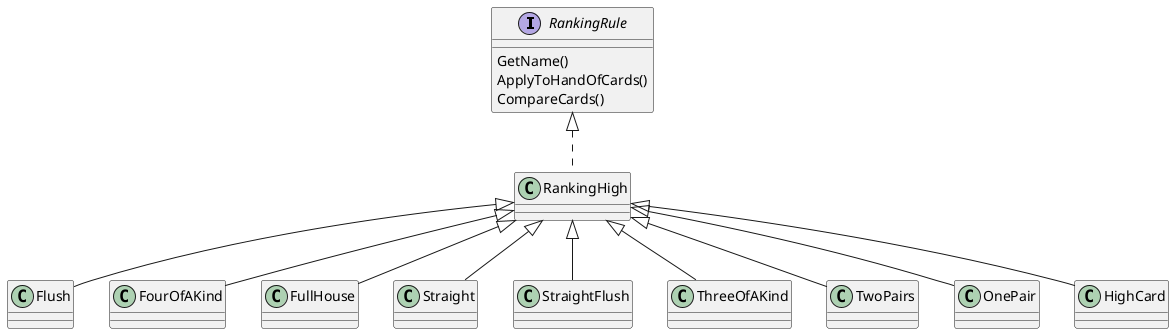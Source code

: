 @startuml OmahaHiLo_CD

interface RankingRule {
    GetName()
    ApplyToHandOfCards()
    CompareCards()
}

class RankingHigh {
}

class Flush{
}

class FourOfAKind{
}
class FullHouse{
}
class Straight{
}
class StraightFlush{
}
class ThreeOfAKind{
}
class TwoPairs{
}
class OnePair{
}
class HighCard{
}
RankingRule<|.. RankingHigh
RankingHigh<|-- Flush
RankingHigh<|-- FourOfAKind
RankingHigh<|-- FullHouse
RankingHigh<|-- Straight
RankingHigh<|-- StraightFlush
RankingHigh<|-- ThreeOfAKind
RankingHigh<|-- TwoPairs
RankingHigh<|-- OnePair
RankingHigh<|-- HighCard
@enduml